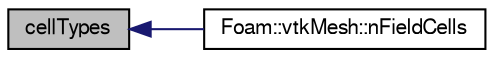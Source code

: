 digraph "cellTypes"
{
  bgcolor="transparent";
  edge [fontname="FreeSans",fontsize="10",labelfontname="FreeSans",labelfontsize="10"];
  node [fontname="FreeSans",fontsize="10",shape=record];
  rankdir="LR";
  Node5 [label="cellTypes",height=0.2,width=0.4,color="black", fillcolor="grey75", style="filled", fontcolor="black"];
  Node5 -> Node6 [dir="back",color="midnightblue",fontsize="10",style="solid",fontname="FreeSans"];
  Node6 [label="Foam::vtkMesh::nFieldCells",height=0.2,width=0.4,color="black",URL="$a31710.html#ab08adf9ce2b4afa6512902ff4f12a6e1",tooltip="Number of field cells. "];
}
